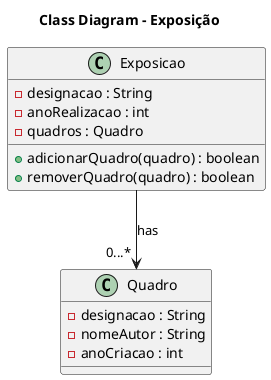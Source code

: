 @startuml
'https://plantuml.com/class-diagram

Title Class Diagram - Exposição

class Quadro{
- designacao : String
- nomeAutor : String
- anoCriacao : int
}

class Exposicao{
- designacao : String
- anoRealizacao : int
- quadros : Quadro
+ adicionarQuadro(quadro) : boolean
+ removerQuadro(quadro) : boolean
}

Exposicao --> "0...* " Quadro : has

@enduml